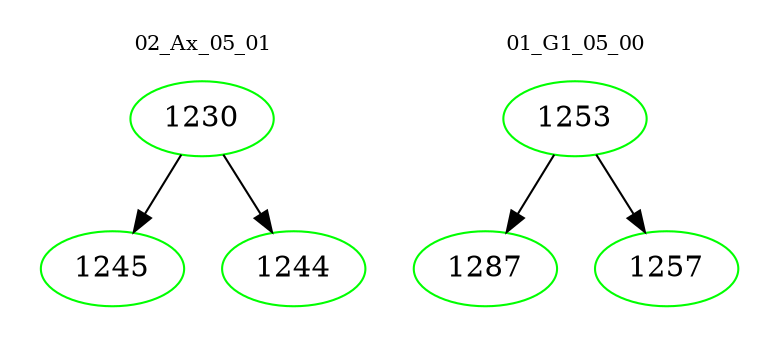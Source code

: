 digraph{
subgraph cluster_0 {
color = white
label = "02_Ax_05_01";
fontsize=10;
T0_1230 [label="1230", color="green"]
T0_1230 -> T0_1245 [color="black"]
T0_1245 [label="1245", color="green"]
T0_1230 -> T0_1244 [color="black"]
T0_1244 [label="1244", color="green"]
}
subgraph cluster_1 {
color = white
label = "01_G1_05_00";
fontsize=10;
T1_1253 [label="1253", color="green"]
T1_1253 -> T1_1287 [color="black"]
T1_1287 [label="1287", color="green"]
T1_1253 -> T1_1257 [color="black"]
T1_1257 [label="1257", color="green"]
}
}
